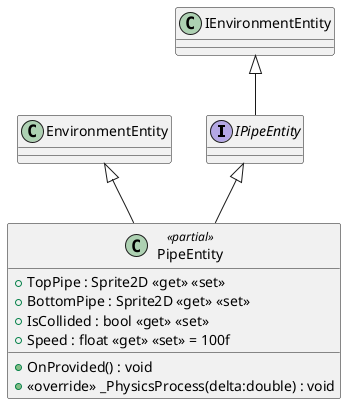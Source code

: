 @startuml
interface IPipeEntity {
}
class PipeEntity <<partial>> {
    + TopPipe : Sprite2D <<get>> <<set>>
    + BottomPipe : Sprite2D <<get>> <<set>>
    + IsCollided : bool <<get>> <<set>>
    + Speed : float <<get>> <<set>> = 100f
    + OnProvided() : void
    + <<override>> _PhysicsProcess(delta:double) : void
}
IEnvironmentEntity <|-- IPipeEntity
EnvironmentEntity <|-- PipeEntity
IPipeEntity <|-- PipeEntity
@enduml
